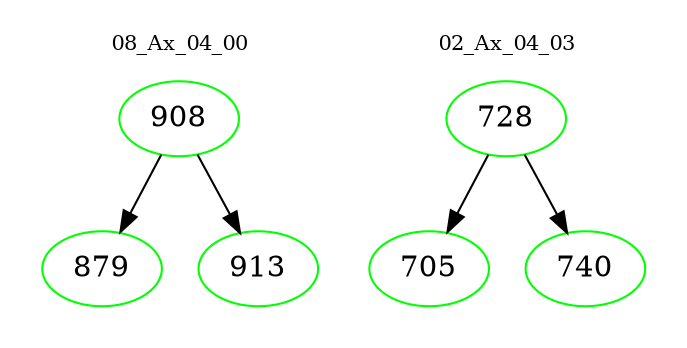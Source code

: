 digraph{
subgraph cluster_0 {
color = white
label = "08_Ax_04_00";
fontsize=10;
T0_908 [label="908", color="green"]
T0_908 -> T0_879 [color="black"]
T0_879 [label="879", color="green"]
T0_908 -> T0_913 [color="black"]
T0_913 [label="913", color="green"]
}
subgraph cluster_1 {
color = white
label = "02_Ax_04_03";
fontsize=10;
T1_728 [label="728", color="green"]
T1_728 -> T1_705 [color="black"]
T1_705 [label="705", color="green"]
T1_728 -> T1_740 [color="black"]
T1_740 [label="740", color="green"]
}
}
